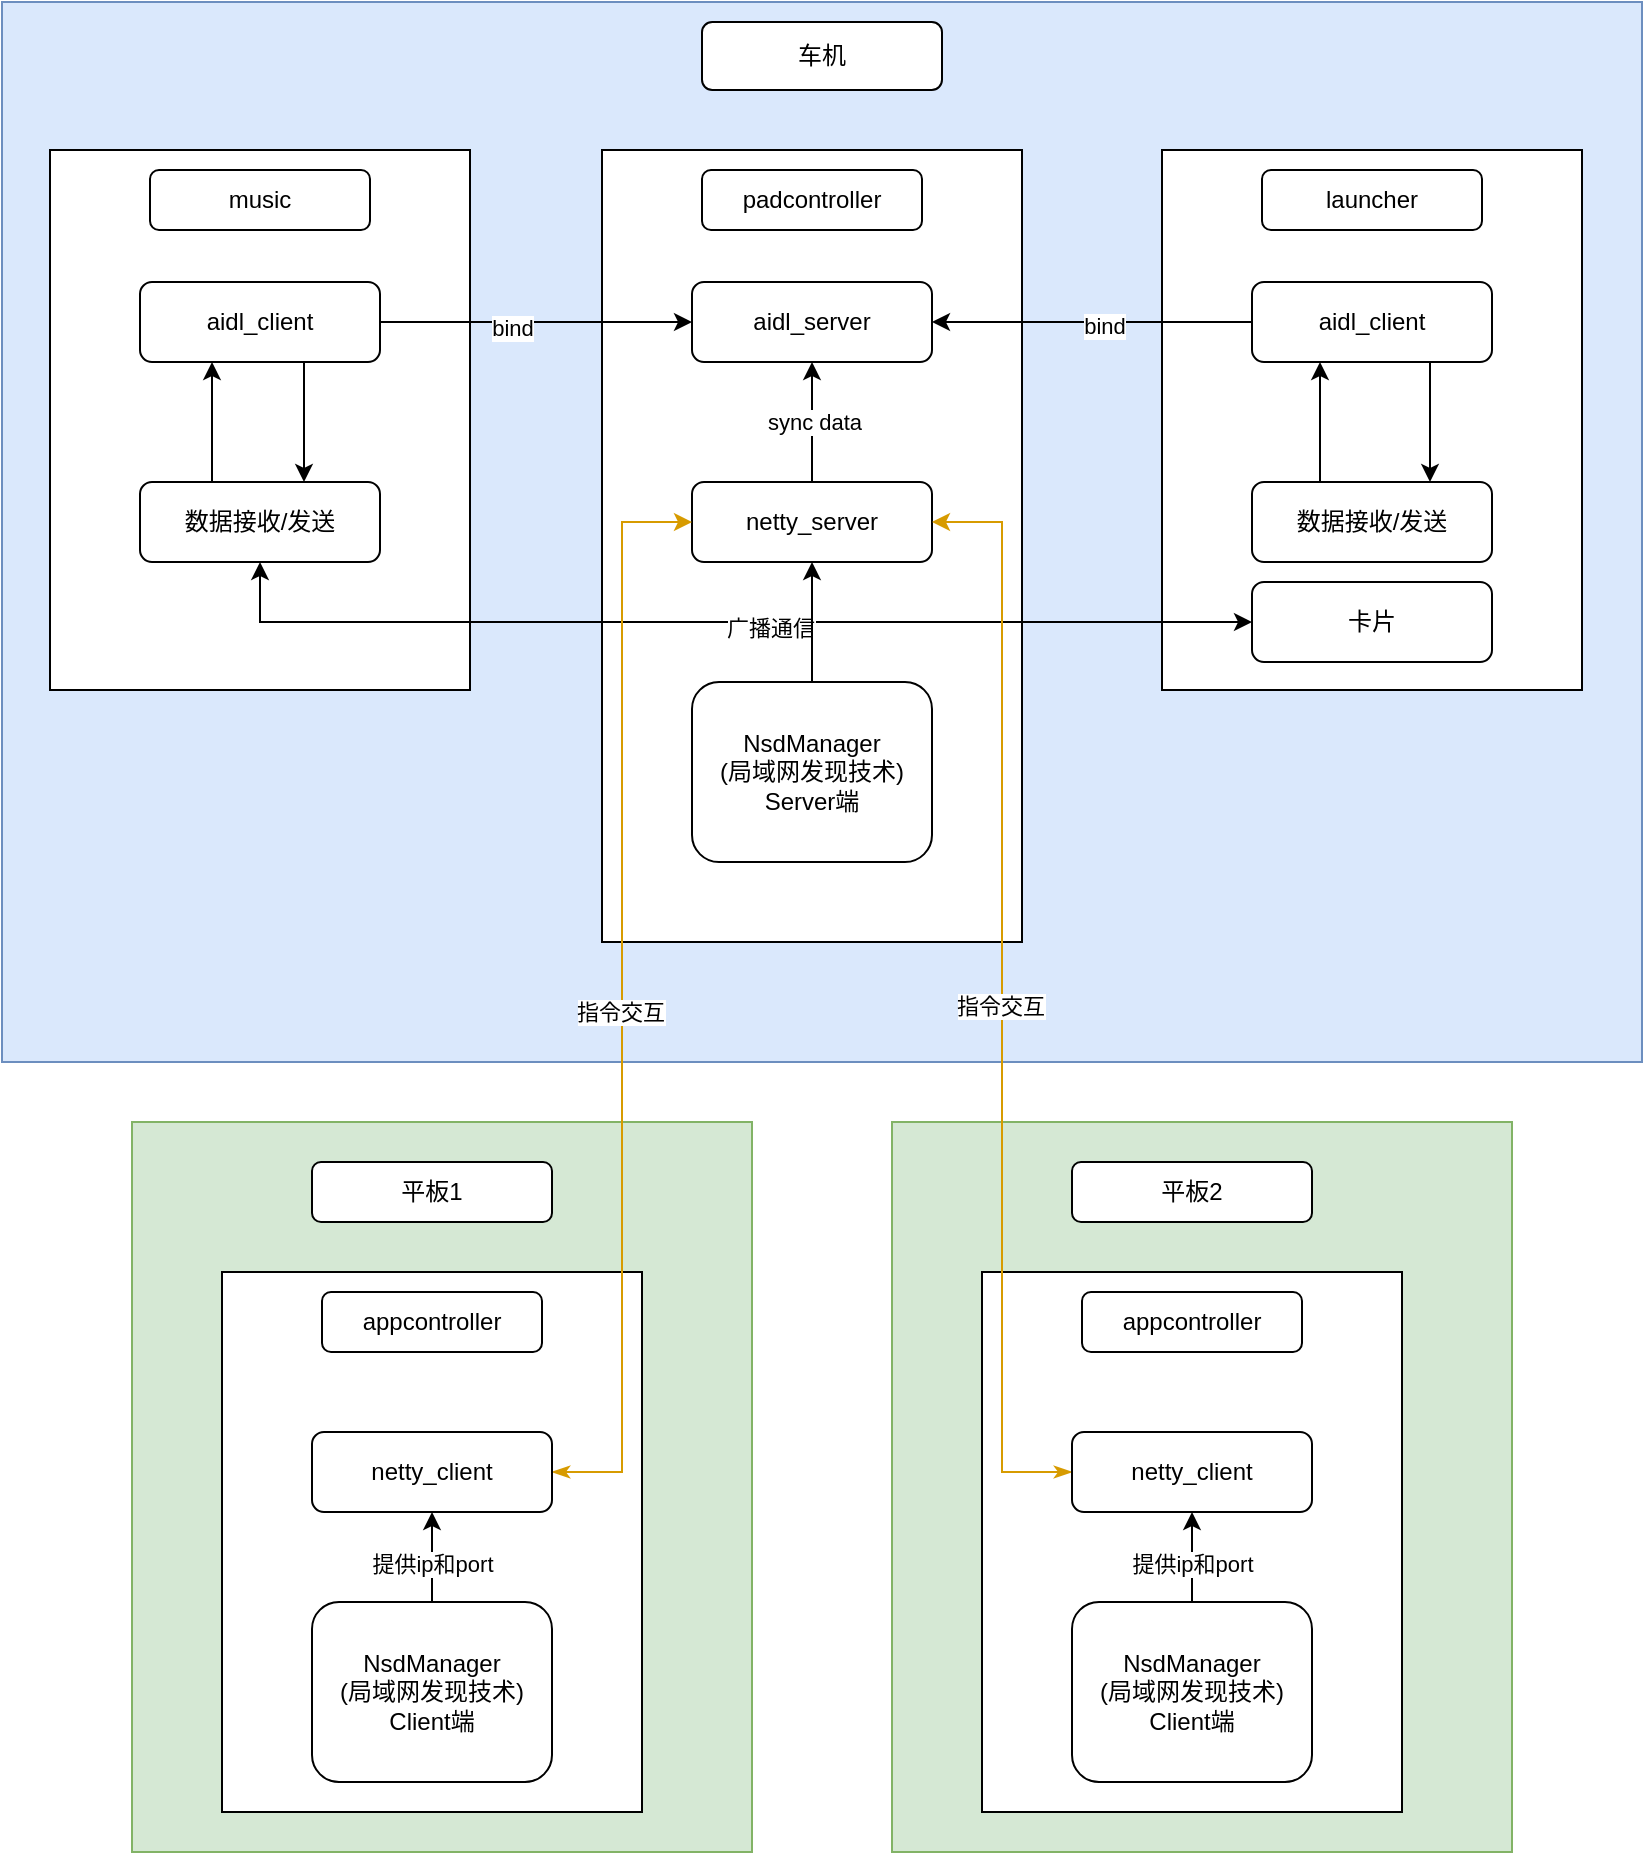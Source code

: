 <mxfile version="24.7.17">
  <diagram name="第 1 页" id="aqTlBxnPZkC08moCAt7l">
    <mxGraphModel dx="1050" dy="567" grid="1" gridSize="10" guides="1" tooltips="1" connect="1" arrows="1" fold="1" page="1" pageScale="1" pageWidth="827" pageHeight="1169" math="0" shadow="0">
      <root>
        <mxCell id="0" />
        <mxCell id="1" parent="0" />
        <mxCell id="wDEVofLr-bSs34zpmi1y-18" value="" style="rounded=0;whiteSpace=wrap;html=1;fillColor=#d5e8d4;strokeColor=#82b366;" vertex="1" parent="1">
          <mxGeometry x="65" y="560" width="310" height="365" as="geometry" />
        </mxCell>
        <mxCell id="wDEVofLr-bSs34zpmi1y-9" value="" style="rounded=0;whiteSpace=wrap;html=1;fillColor=#dae8fc;strokeColor=#6c8ebf;" vertex="1" parent="1">
          <mxGeometry width="820" height="530" as="geometry" />
        </mxCell>
        <mxCell id="wDEVofLr-bSs34zpmi1y-1" value="" style="rounded=0;whiteSpace=wrap;html=1;" vertex="1" parent="1">
          <mxGeometry x="24" y="74" width="210" height="270" as="geometry" />
        </mxCell>
        <mxCell id="wDEVofLr-bSs34zpmi1y-2" value="music" style="rounded=1;whiteSpace=wrap;html=1;" vertex="1" parent="1">
          <mxGeometry x="74" y="84" width="110" height="30" as="geometry" />
        </mxCell>
        <mxCell id="wDEVofLr-bSs34zpmi1y-3" value="" style="rounded=0;whiteSpace=wrap;html=1;" vertex="1" parent="1">
          <mxGeometry x="300" y="74" width="210" height="396" as="geometry" />
        </mxCell>
        <mxCell id="wDEVofLr-bSs34zpmi1y-4" value="padcontroller" style="rounded=1;whiteSpace=wrap;html=1;" vertex="1" parent="1">
          <mxGeometry x="350" y="84" width="110" height="30" as="geometry" />
        </mxCell>
        <mxCell id="wDEVofLr-bSs34zpmi1y-5" value="" style="rounded=0;whiteSpace=wrap;html=1;" vertex="1" parent="1">
          <mxGeometry x="580" y="74" width="210" height="270" as="geometry" />
        </mxCell>
        <mxCell id="wDEVofLr-bSs34zpmi1y-6" value="launcher" style="rounded=1;whiteSpace=wrap;html=1;" vertex="1" parent="1">
          <mxGeometry x="630" y="84" width="110" height="30" as="geometry" />
        </mxCell>
        <mxCell id="wDEVofLr-bSs34zpmi1y-7" value="" style="rounded=0;whiteSpace=wrap;html=1;" vertex="1" parent="1">
          <mxGeometry x="110" y="635" width="210" height="270" as="geometry" />
        </mxCell>
        <mxCell id="wDEVofLr-bSs34zpmi1y-8" value="appcontroller" style="rounded=1;whiteSpace=wrap;html=1;" vertex="1" parent="1">
          <mxGeometry x="160" y="645" width="110" height="30" as="geometry" />
        </mxCell>
        <mxCell id="wDEVofLr-bSs34zpmi1y-10" value="车机" style="rounded=1;whiteSpace=wrap;html=1;" vertex="1" parent="1">
          <mxGeometry x="350" y="10" width="120" height="34" as="geometry" />
        </mxCell>
        <mxCell id="wDEVofLr-bSs34zpmi1y-11" value="aidl_server" style="rounded=1;whiteSpace=wrap;html=1;" vertex="1" parent="1">
          <mxGeometry x="345" y="140" width="120" height="40" as="geometry" />
        </mxCell>
        <mxCell id="wDEVofLr-bSs34zpmi1y-14" style="edgeStyle=orthogonalEdgeStyle;rounded=0;orthogonalLoop=1;jettySize=auto;html=1;" edge="1" parent="1" source="wDEVofLr-bSs34zpmi1y-12" target="wDEVofLr-bSs34zpmi1y-11">
          <mxGeometry relative="1" as="geometry" />
        </mxCell>
        <mxCell id="wDEVofLr-bSs34zpmi1y-16" value="bind" style="edgeLabel;html=1;align=center;verticalAlign=middle;resizable=0;points=[];" vertex="1" connectable="0" parent="wDEVofLr-bSs34zpmi1y-14">
          <mxGeometry x="-0.156" y="-3" relative="1" as="geometry">
            <mxPoint as="offset" />
          </mxGeometry>
        </mxCell>
        <mxCell id="wDEVofLr-bSs34zpmi1y-31" value="" style="edgeStyle=orthogonalEdgeStyle;rounded=0;orthogonalLoop=1;jettySize=auto;html=1;" edge="1" parent="1">
          <mxGeometry relative="1" as="geometry">
            <mxPoint x="151" y="180" as="sourcePoint" />
            <mxPoint x="151" y="240" as="targetPoint" />
          </mxGeometry>
        </mxCell>
        <mxCell id="wDEVofLr-bSs34zpmi1y-12" value="aidl_client" style="rounded=1;whiteSpace=wrap;html=1;" vertex="1" parent="1">
          <mxGeometry x="69" y="140" width="120" height="40" as="geometry" />
        </mxCell>
        <mxCell id="wDEVofLr-bSs34zpmi1y-15" style="edgeStyle=orthogonalEdgeStyle;rounded=0;orthogonalLoop=1;jettySize=auto;html=1;entryX=1;entryY=0.5;entryDx=0;entryDy=0;" edge="1" parent="1" source="wDEVofLr-bSs34zpmi1y-13" target="wDEVofLr-bSs34zpmi1y-11">
          <mxGeometry relative="1" as="geometry" />
        </mxCell>
        <mxCell id="wDEVofLr-bSs34zpmi1y-17" value="bind" style="edgeLabel;html=1;align=center;verticalAlign=middle;resizable=0;points=[];" vertex="1" connectable="0" parent="wDEVofLr-bSs34zpmi1y-15">
          <mxGeometry x="-0.072" y="2" relative="1" as="geometry">
            <mxPoint as="offset" />
          </mxGeometry>
        </mxCell>
        <mxCell id="wDEVofLr-bSs34zpmi1y-32" value="" style="edgeStyle=orthogonalEdgeStyle;rounded=0;orthogonalLoop=1;jettySize=auto;html=1;" edge="1" parent="1">
          <mxGeometry relative="1" as="geometry">
            <mxPoint x="714" y="180" as="sourcePoint" />
            <mxPoint x="714" y="240" as="targetPoint" />
          </mxGeometry>
        </mxCell>
        <mxCell id="wDEVofLr-bSs34zpmi1y-13" value="aidl_client" style="rounded=1;whiteSpace=wrap;html=1;" vertex="1" parent="1">
          <mxGeometry x="625" y="140" width="120" height="40" as="geometry" />
        </mxCell>
        <mxCell id="wDEVofLr-bSs34zpmi1y-19" value="平板1" style="rounded=1;whiteSpace=wrap;html=1;" vertex="1" parent="1">
          <mxGeometry x="155" y="580" width="120" height="30" as="geometry" />
        </mxCell>
        <mxCell id="wDEVofLr-bSs34zpmi1y-20" value="" style="rounded=0;whiteSpace=wrap;html=1;fillColor=#d5e8d4;strokeColor=#82b366;" vertex="1" parent="1">
          <mxGeometry x="445" y="560" width="310" height="365" as="geometry" />
        </mxCell>
        <mxCell id="wDEVofLr-bSs34zpmi1y-21" value="" style="rounded=0;whiteSpace=wrap;html=1;" vertex="1" parent="1">
          <mxGeometry x="490" y="635" width="210" height="270" as="geometry" />
        </mxCell>
        <mxCell id="wDEVofLr-bSs34zpmi1y-22" value="appcontroller" style="rounded=1;whiteSpace=wrap;html=1;" vertex="1" parent="1">
          <mxGeometry x="540" y="645" width="110" height="30" as="geometry" />
        </mxCell>
        <mxCell id="wDEVofLr-bSs34zpmi1y-23" value="平板2" style="rounded=1;whiteSpace=wrap;html=1;" vertex="1" parent="1">
          <mxGeometry x="535" y="580" width="120" height="30" as="geometry" />
        </mxCell>
        <mxCell id="wDEVofLr-bSs34zpmi1y-25" style="edgeStyle=orthogonalEdgeStyle;rounded=0;orthogonalLoop=1;jettySize=auto;html=1;entryX=0.5;entryY=1;entryDx=0;entryDy=0;" edge="1" parent="1" source="wDEVofLr-bSs34zpmi1y-24" target="wDEVofLr-bSs34zpmi1y-11">
          <mxGeometry relative="1" as="geometry" />
        </mxCell>
        <mxCell id="wDEVofLr-bSs34zpmi1y-26" value="sync data" style="edgeLabel;html=1;align=center;verticalAlign=middle;resizable=0;points=[];" vertex="1" connectable="0" parent="wDEVofLr-bSs34zpmi1y-25">
          <mxGeometry y="-1" relative="1" as="geometry">
            <mxPoint as="offset" />
          </mxGeometry>
        </mxCell>
        <mxCell id="wDEVofLr-bSs34zpmi1y-24" value="netty_server" style="rounded=1;whiteSpace=wrap;html=1;" vertex="1" parent="1">
          <mxGeometry x="345" y="240" width="120" height="40" as="geometry" />
        </mxCell>
        <mxCell id="wDEVofLr-bSs34zpmi1y-30" style="edgeStyle=orthogonalEdgeStyle;rounded=0;orthogonalLoop=1;jettySize=auto;html=1;" edge="1" parent="1">
          <mxGeometry relative="1" as="geometry">
            <mxPoint x="105" y="240" as="sourcePoint" />
            <mxPoint x="105" y="180" as="targetPoint" />
          </mxGeometry>
        </mxCell>
        <mxCell id="wDEVofLr-bSs34zpmi1y-36" style="edgeStyle=orthogonalEdgeStyle;rounded=0;orthogonalLoop=1;jettySize=auto;html=1;entryX=0;entryY=0.5;entryDx=0;entryDy=0;exitX=0.5;exitY=1;exitDx=0;exitDy=0;startArrow=classic;startFill=1;" edge="1" parent="1" source="wDEVofLr-bSs34zpmi1y-27" target="wDEVofLr-bSs34zpmi1y-34">
          <mxGeometry relative="1" as="geometry" />
        </mxCell>
        <mxCell id="wDEVofLr-bSs34zpmi1y-37" value="广播通信" style="edgeLabel;html=1;align=center;verticalAlign=middle;resizable=0;points=[];" vertex="1" connectable="0" parent="wDEVofLr-bSs34zpmi1y-36">
          <mxGeometry x="0.083" y="-3" relative="1" as="geometry">
            <mxPoint as="offset" />
          </mxGeometry>
        </mxCell>
        <mxCell id="wDEVofLr-bSs34zpmi1y-27" value="数据接收/发送" style="rounded=1;whiteSpace=wrap;html=1;" vertex="1" parent="1">
          <mxGeometry x="69" y="240" width="120" height="40" as="geometry" />
        </mxCell>
        <mxCell id="wDEVofLr-bSs34zpmi1y-33" value="" style="edgeStyle=orthogonalEdgeStyle;rounded=0;orthogonalLoop=1;jettySize=auto;html=1;" edge="1" parent="1">
          <mxGeometry relative="1" as="geometry">
            <mxPoint x="659" y="240" as="sourcePoint" />
            <mxPoint x="659" y="180" as="targetPoint" />
          </mxGeometry>
        </mxCell>
        <mxCell id="wDEVofLr-bSs34zpmi1y-29" value="数据接收/发送" style="rounded=1;whiteSpace=wrap;html=1;" vertex="1" parent="1">
          <mxGeometry x="625" y="240" width="120" height="40" as="geometry" />
        </mxCell>
        <mxCell id="wDEVofLr-bSs34zpmi1y-34" value="卡片" style="rounded=1;whiteSpace=wrap;html=1;" vertex="1" parent="1">
          <mxGeometry x="625" y="290" width="120" height="40" as="geometry" />
        </mxCell>
        <mxCell id="wDEVofLr-bSs34zpmi1y-50" style="edgeStyle=orthogonalEdgeStyle;rounded=0;orthogonalLoop=1;jettySize=auto;html=1;entryX=0;entryY=0.5;entryDx=0;entryDy=0;fillColor=#ffe6cc;strokeColor=#d79b00;startArrow=classicThin;startFill=1;" edge="1" parent="1" source="wDEVofLr-bSs34zpmi1y-38" target="wDEVofLr-bSs34zpmi1y-24">
          <mxGeometry relative="1" as="geometry" />
        </mxCell>
        <mxCell id="wDEVofLr-bSs34zpmi1y-52" value="指令交互" style="edgeLabel;html=1;align=center;verticalAlign=middle;resizable=0;points=[];" vertex="1" connectable="0" parent="wDEVofLr-bSs34zpmi1y-50">
          <mxGeometry x="-0.025" y="1" relative="1" as="geometry">
            <mxPoint as="offset" />
          </mxGeometry>
        </mxCell>
        <mxCell id="wDEVofLr-bSs34zpmi1y-38" value="netty_client" style="rounded=1;whiteSpace=wrap;html=1;" vertex="1" parent="1">
          <mxGeometry x="155" y="715" width="120" height="40" as="geometry" />
        </mxCell>
        <mxCell id="wDEVofLr-bSs34zpmi1y-51" style="edgeStyle=orthogonalEdgeStyle;rounded=0;orthogonalLoop=1;jettySize=auto;html=1;entryX=1;entryY=0.5;entryDx=0;entryDy=0;fillColor=#ffe6cc;strokeColor=#d79b00;startArrow=classicThin;startFill=1;" edge="1" parent="1" source="wDEVofLr-bSs34zpmi1y-39" target="wDEVofLr-bSs34zpmi1y-24">
          <mxGeometry relative="1" as="geometry" />
        </mxCell>
        <mxCell id="wDEVofLr-bSs34zpmi1y-53" value="指令交互" style="edgeLabel;html=1;align=center;verticalAlign=middle;resizable=0;points=[];" vertex="1" connectable="0" parent="wDEVofLr-bSs34zpmi1y-51">
          <mxGeometry x="-0.014" y="1" relative="1" as="geometry">
            <mxPoint as="offset" />
          </mxGeometry>
        </mxCell>
        <mxCell id="wDEVofLr-bSs34zpmi1y-39" value="netty_client" style="rounded=1;whiteSpace=wrap;html=1;" vertex="1" parent="1">
          <mxGeometry x="535" y="715" width="120" height="40" as="geometry" />
        </mxCell>
        <mxCell id="wDEVofLr-bSs34zpmi1y-41" value="" style="edgeStyle=orthogonalEdgeStyle;rounded=0;orthogonalLoop=1;jettySize=auto;html=1;" edge="1" parent="1" source="wDEVofLr-bSs34zpmi1y-40" target="wDEVofLr-bSs34zpmi1y-24">
          <mxGeometry relative="1" as="geometry" />
        </mxCell>
        <mxCell id="wDEVofLr-bSs34zpmi1y-40" value="NsdManager&lt;div&gt;(局域网发现技术)&lt;/div&gt;&lt;div&gt;Server端&lt;/div&gt;" style="rounded=1;whiteSpace=wrap;html=1;" vertex="1" parent="1">
          <mxGeometry x="345" y="340" width="120" height="90" as="geometry" />
        </mxCell>
        <mxCell id="wDEVofLr-bSs34zpmi1y-45" value="" style="edgeStyle=orthogonalEdgeStyle;rounded=0;orthogonalLoop=1;jettySize=auto;html=1;" edge="1" parent="1" source="wDEVofLr-bSs34zpmi1y-42" target="wDEVofLr-bSs34zpmi1y-38">
          <mxGeometry relative="1" as="geometry" />
        </mxCell>
        <mxCell id="wDEVofLr-bSs34zpmi1y-47" value="提供ip和port" style="edgeLabel;html=1;align=center;verticalAlign=middle;resizable=0;points=[];" vertex="1" connectable="0" parent="wDEVofLr-bSs34zpmi1y-45">
          <mxGeometry x="0.138" y="-1" relative="1" as="geometry">
            <mxPoint x="-1" y="6" as="offset" />
          </mxGeometry>
        </mxCell>
        <mxCell id="wDEVofLr-bSs34zpmi1y-42" value="NsdManager&lt;div&gt;(局域网发现技术)&lt;/div&gt;&lt;div&gt;Client端&lt;/div&gt;" style="rounded=1;whiteSpace=wrap;html=1;" vertex="1" parent="1">
          <mxGeometry x="155" y="800" width="120" height="90" as="geometry" />
        </mxCell>
        <mxCell id="wDEVofLr-bSs34zpmi1y-46" value="" style="edgeStyle=orthogonalEdgeStyle;rounded=0;orthogonalLoop=1;jettySize=auto;html=1;" edge="1" parent="1" source="wDEVofLr-bSs34zpmi1y-44" target="wDEVofLr-bSs34zpmi1y-39">
          <mxGeometry relative="1" as="geometry" />
        </mxCell>
        <mxCell id="wDEVofLr-bSs34zpmi1y-48" value="提供ip和port" style="edgeLabel;html=1;align=center;verticalAlign=middle;resizable=0;points=[];" vertex="1" connectable="0" parent="wDEVofLr-bSs34zpmi1y-46">
          <mxGeometry x="0.271" relative="1" as="geometry">
            <mxPoint y="9" as="offset" />
          </mxGeometry>
        </mxCell>
        <mxCell id="wDEVofLr-bSs34zpmi1y-44" value="NsdManager&lt;div&gt;(局域网发现技术)&lt;/div&gt;&lt;div&gt;Client端&lt;/div&gt;" style="rounded=1;whiteSpace=wrap;html=1;" vertex="1" parent="1">
          <mxGeometry x="535" y="800" width="120" height="90" as="geometry" />
        </mxCell>
      </root>
    </mxGraphModel>
  </diagram>
</mxfile>
